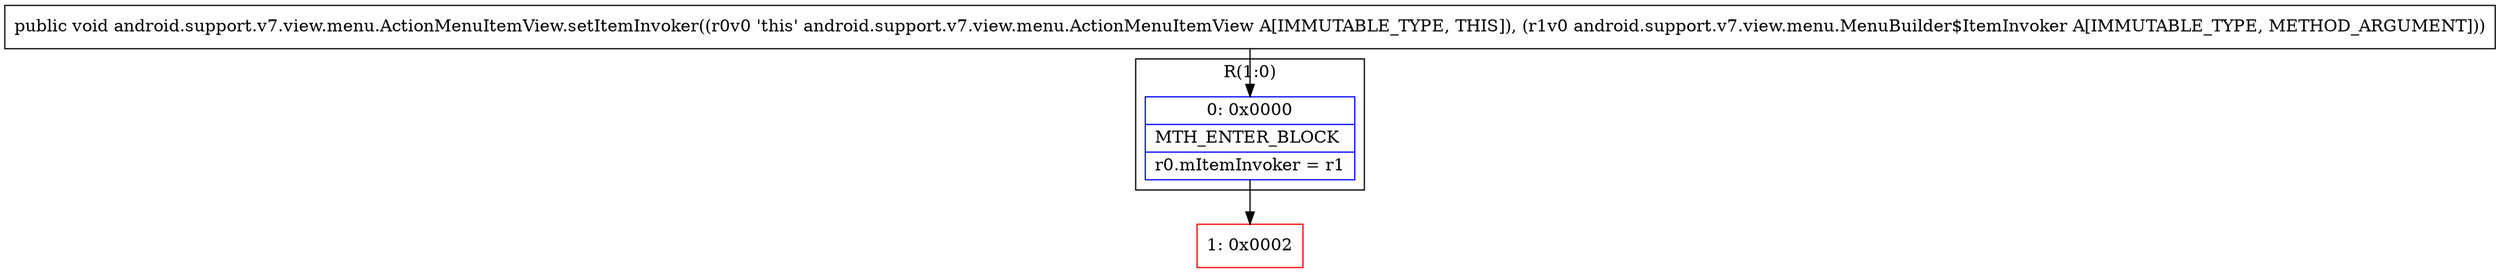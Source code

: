 digraph "CFG forandroid.support.v7.view.menu.ActionMenuItemView.setItemInvoker(Landroid\/support\/v7\/view\/menu\/MenuBuilder$ItemInvoker;)V" {
subgraph cluster_Region_847829617 {
label = "R(1:0)";
node [shape=record,color=blue];
Node_0 [shape=record,label="{0\:\ 0x0000|MTH_ENTER_BLOCK\l|r0.mItemInvoker = r1\l}"];
}
Node_1 [shape=record,color=red,label="{1\:\ 0x0002}"];
MethodNode[shape=record,label="{public void android.support.v7.view.menu.ActionMenuItemView.setItemInvoker((r0v0 'this' android.support.v7.view.menu.ActionMenuItemView A[IMMUTABLE_TYPE, THIS]), (r1v0 android.support.v7.view.menu.MenuBuilder$ItemInvoker A[IMMUTABLE_TYPE, METHOD_ARGUMENT])) }"];
MethodNode -> Node_0;
Node_0 -> Node_1;
}

